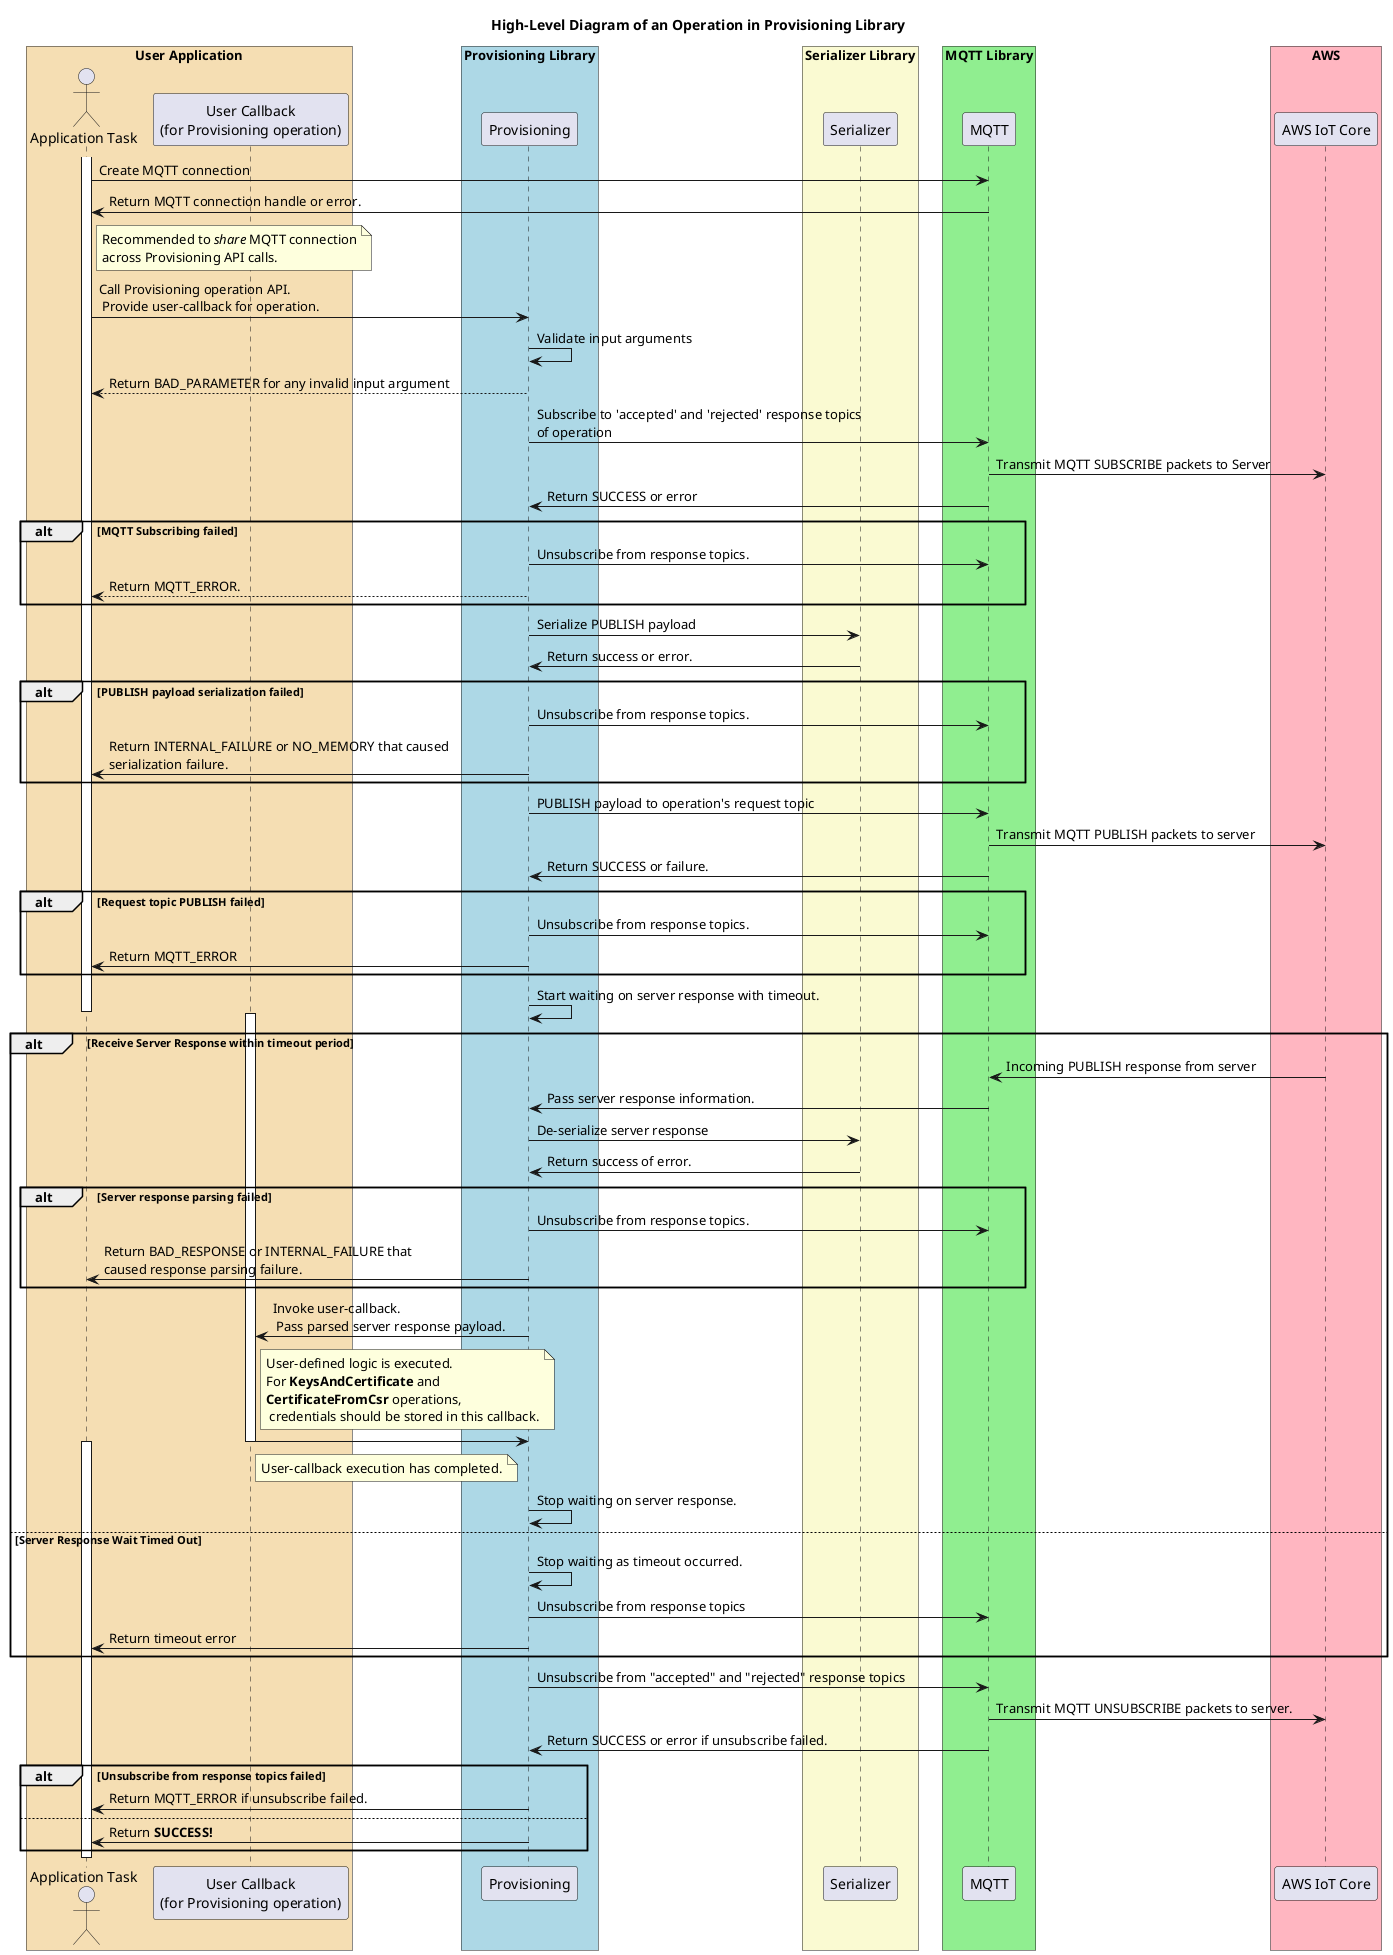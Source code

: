 @startuml

title High-Level Diagram of an Operation in Provisioning Library

skinparam classFontSize 8
skinparam classFontName Helvetica

box "User Application" #Wheat
actor "Application Task" as app
participant "User Callback\n(for Provisioning operation)" as callback
end box

box "Provisioning Library" #LightBlue
participant "Provisioning" as provisioning
end box

box "Serializer Library" #LightGoldenRodYellow
participant "Serializer" as serializer
end box

box "MQTT Library" #LightGreen
participant "MQTT" as mqtt
end box

box "AWS" #LightPink
participant "AWS IoT Core" as aws
end box

activate app
app -> mqtt: Create MQTT connection
mqtt -> app: Return MQTT connection handle or error.
note right of app: Recommended to <i>share</i> MQTT connection\nacross Provisioning API calls.

app -> provisioning: Call Provisioning operation API.\n Provide user-callback for operation.

provisioning -> provisioning: Validate input arguments
provisioning --> app: Return BAD_PARAMETER for any invalid input argument

provisioning -> mqtt: Subscribe to 'accepted' and 'rejected' response topics\nof operation

mqtt -> aws: Transmit MQTT SUBSCRIBE packets to Server
mqtt -> provisioning: Return SUCCESS or error
alt MQTT Subscribing failed
provisioning -> mqtt: Unsubscribe from response topics.
provisioning --> app: Return MQTT_ERROR.
end alt

provisioning -> serializer: Serialize PUBLISH payload
serializer -> provisioning: Return success or error.
alt PUBLISH payload serialization failed
provisioning -> mqtt: Unsubscribe from response topics.
provisioning -> app: Return INTERNAL_FAILURE or NO_MEMORY that caused\nserialization failure.
end alt

provisioning -> mqtt: PUBLISH payload to operation's request topic
mqtt -> aws: Transmit MQTT PUBLISH packets to server
mqtt -> provisioning: Return SUCCESS or failure.
alt Request topic PUBLISH failed
provisioning -> mqtt: Unsubscribe from response topics. 
provisioning -> app: Return MQTT_ERROR
end alt

provisioning -> provisioning: Start waiting on server response with timeout.
deactivate app
alt Receive Server Response within timeout period
activate callback
aws -> mqtt : Incoming PUBLISH response from server
mqtt -> provisioning: Pass server response information.
provisioning -> serializer: De-serialize server response
serializer -> provisioning: Return success of error.
alt Server response parsing failed
provisioning -> mqtt: Unsubscribe from response topics. 
provisioning -> app: Return BAD_RESPONSE or INTERNAL_FAILURE that\ncaused response parsing failure.
end alt
provisioning -> callback: Invoke user-callback.\n Pass parsed server response payload.
note right of callback: User-defined logic is executed.\nFor <b>KeysAndCertificate</b> and\n<b>CertificateFromCsr</b> operations,\n credentials should be stored in this callback.
callback -> provisioning
note right of callback: User-callback execution has completed.
deactivate callback
activate app
provisioning->provisioning: Stop waiting on server response.
else Server Response Wait Timed Out 
provisioning -> provisioning: Stop waiting as timeout occurred.
provisioning -> mqtt: Unsubscribe from response topics
provisioning -> app: Return timeout error
end alt

provisioning -> mqtt: Unsubscribe from "accepted" and "rejected" response topics
mqtt -> aws: Transmit MQTT UNSUBSCRIBE packets to server.
mqtt -> provisioning: Return SUCCESS or error if unsubscribe failed.
alt Unsubscribe from response topics failed
provisioning -> app: Return MQTT_ERROR if unsubscribe failed.
else
provisioning -> app: Return <b>SUCCESS!</b>
end alt
deactivate app
@enduml